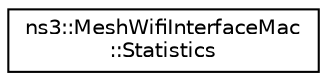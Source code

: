 digraph "Graphical Class Hierarchy"
{
 // LATEX_PDF_SIZE
  edge [fontname="Helvetica",fontsize="10",labelfontname="Helvetica",labelfontsize="10"];
  node [fontname="Helvetica",fontsize="10",shape=record];
  rankdir="LR";
  Node0 [label="ns3::MeshWifiInterfaceMac\l::Statistics",height=0.2,width=0.4,color="black", fillcolor="white", style="filled",URL="$structns3_1_1_mesh_wifi_interface_mac_1_1_statistics.html",tooltip="Statistics:"];
}
